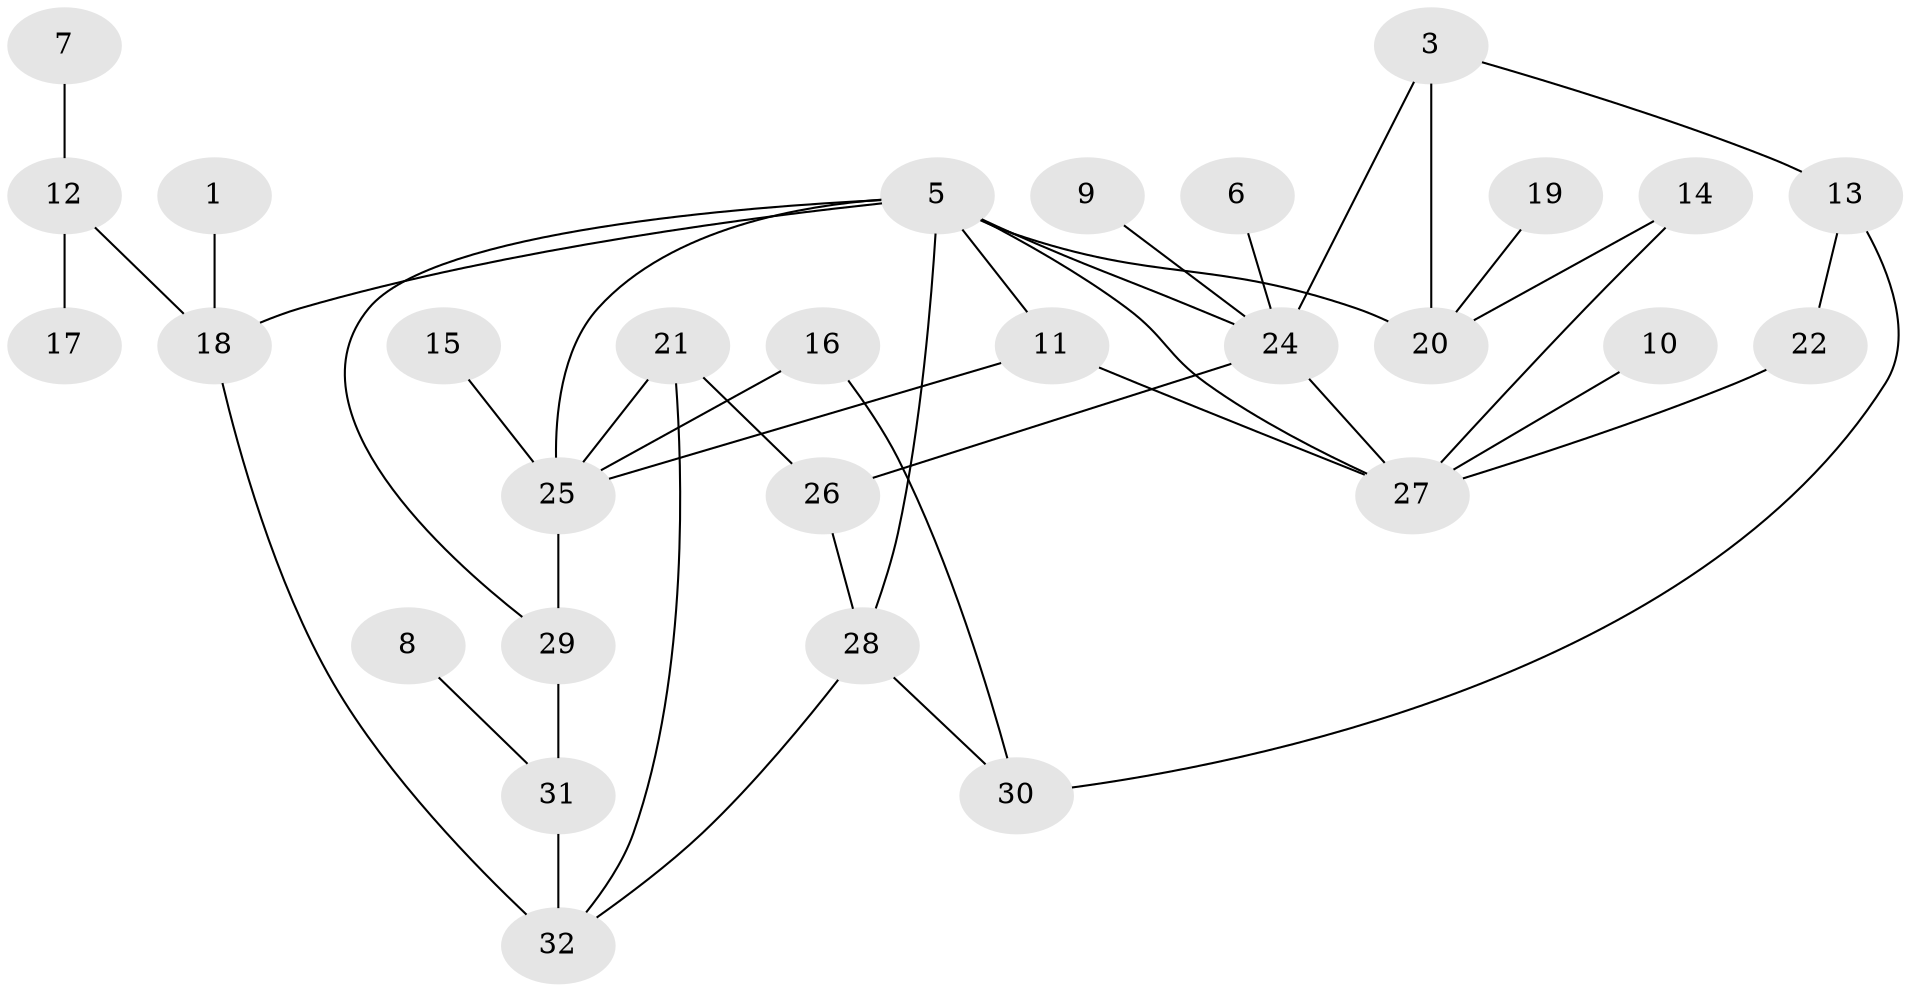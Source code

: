 // original degree distribution, {5: 0.015873015873015872, 3: 0.25396825396825395, 1: 0.23809523809523808, 0: 0.047619047619047616, 4: 0.19047619047619047, 2: 0.25396825396825395}
// Generated by graph-tools (version 1.1) at 2025/25/03/09/25 03:25:14]
// undirected, 29 vertices, 42 edges
graph export_dot {
graph [start="1"]
  node [color=gray90,style=filled];
  1;
  3;
  5;
  6;
  7;
  8;
  9;
  10;
  11;
  12;
  13;
  14;
  15;
  16;
  17;
  18;
  19;
  20;
  21;
  22;
  24;
  25;
  26;
  27;
  28;
  29;
  30;
  31;
  32;
  1 -- 18 [weight=1.0];
  3 -- 13 [weight=1.0];
  3 -- 20 [weight=1.0];
  3 -- 24 [weight=1.0];
  5 -- 11 [weight=1.0];
  5 -- 18 [weight=1.0];
  5 -- 20 [weight=1.0];
  5 -- 24 [weight=1.0];
  5 -- 25 [weight=1.0];
  5 -- 27 [weight=1.0];
  5 -- 28 [weight=1.0];
  5 -- 29 [weight=1.0];
  6 -- 24 [weight=1.0];
  7 -- 12 [weight=1.0];
  8 -- 31 [weight=1.0];
  9 -- 24 [weight=1.0];
  10 -- 27 [weight=1.0];
  11 -- 25 [weight=1.0];
  11 -- 27 [weight=1.0];
  12 -- 17 [weight=1.0];
  12 -- 18 [weight=1.0];
  13 -- 22 [weight=1.0];
  13 -- 30 [weight=1.0];
  14 -- 20 [weight=1.0];
  14 -- 27 [weight=1.0];
  15 -- 25 [weight=1.0];
  16 -- 25 [weight=1.0];
  16 -- 30 [weight=1.0];
  18 -- 32 [weight=1.0];
  19 -- 20 [weight=1.0];
  21 -- 25 [weight=1.0];
  21 -- 26 [weight=1.0];
  21 -- 32 [weight=1.0];
  22 -- 27 [weight=1.0];
  24 -- 26 [weight=1.0];
  24 -- 27 [weight=1.0];
  25 -- 29 [weight=1.0];
  26 -- 28 [weight=1.0];
  28 -- 30 [weight=1.0];
  28 -- 32 [weight=1.0];
  29 -- 31 [weight=1.0];
  31 -- 32 [weight=2.0];
}
